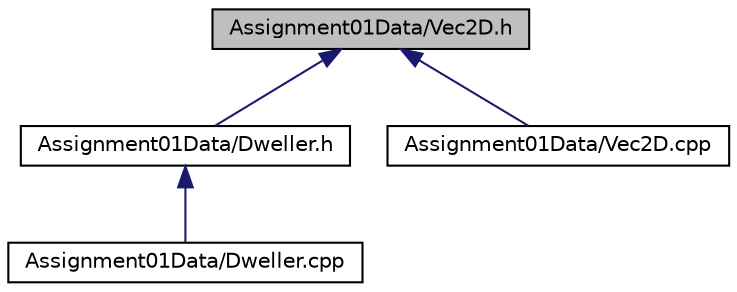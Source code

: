 digraph "Assignment01Data/Vec2D.h"
{
  bgcolor="transparent";
  edge [fontname="Helvetica",fontsize="10",labelfontname="Helvetica",labelfontsize="10"];
  node [fontname="Helvetica",fontsize="10",shape=record];
  Node1 [label="Assignment01Data/Vec2D.h",height=0.2,width=0.4,color="black", fillcolor="grey75", style="filled", fontcolor="black"];
  Node1 -> Node2 [dir="back",color="midnightblue",fontsize="10",style="solid",fontname="Helvetica"];
  Node2 [label="Assignment01Data/Dweller.h",height=0.2,width=0.4,color="black",URL="$Dweller_8h.html",tooltip="Dweller header file is the main object to the game that can be assigned with items. "];
  Node2 -> Node3 [dir="back",color="midnightblue",fontsize="10",style="solid",fontname="Helvetica"];
  Node3 [label="Assignment01Data/Dweller.cpp",height=0.2,width=0.4,color="black",URL="$Dweller_8cpp.html"];
  Node1 -> Node4 [dir="back",color="midnightblue",fontsize="10",style="solid",fontname="Helvetica"];
  Node4 [label="Assignment01Data/Vec2D.cpp",height=0.2,width=0.4,color="black",URL="$Vec2D_8cpp.html"];
}

